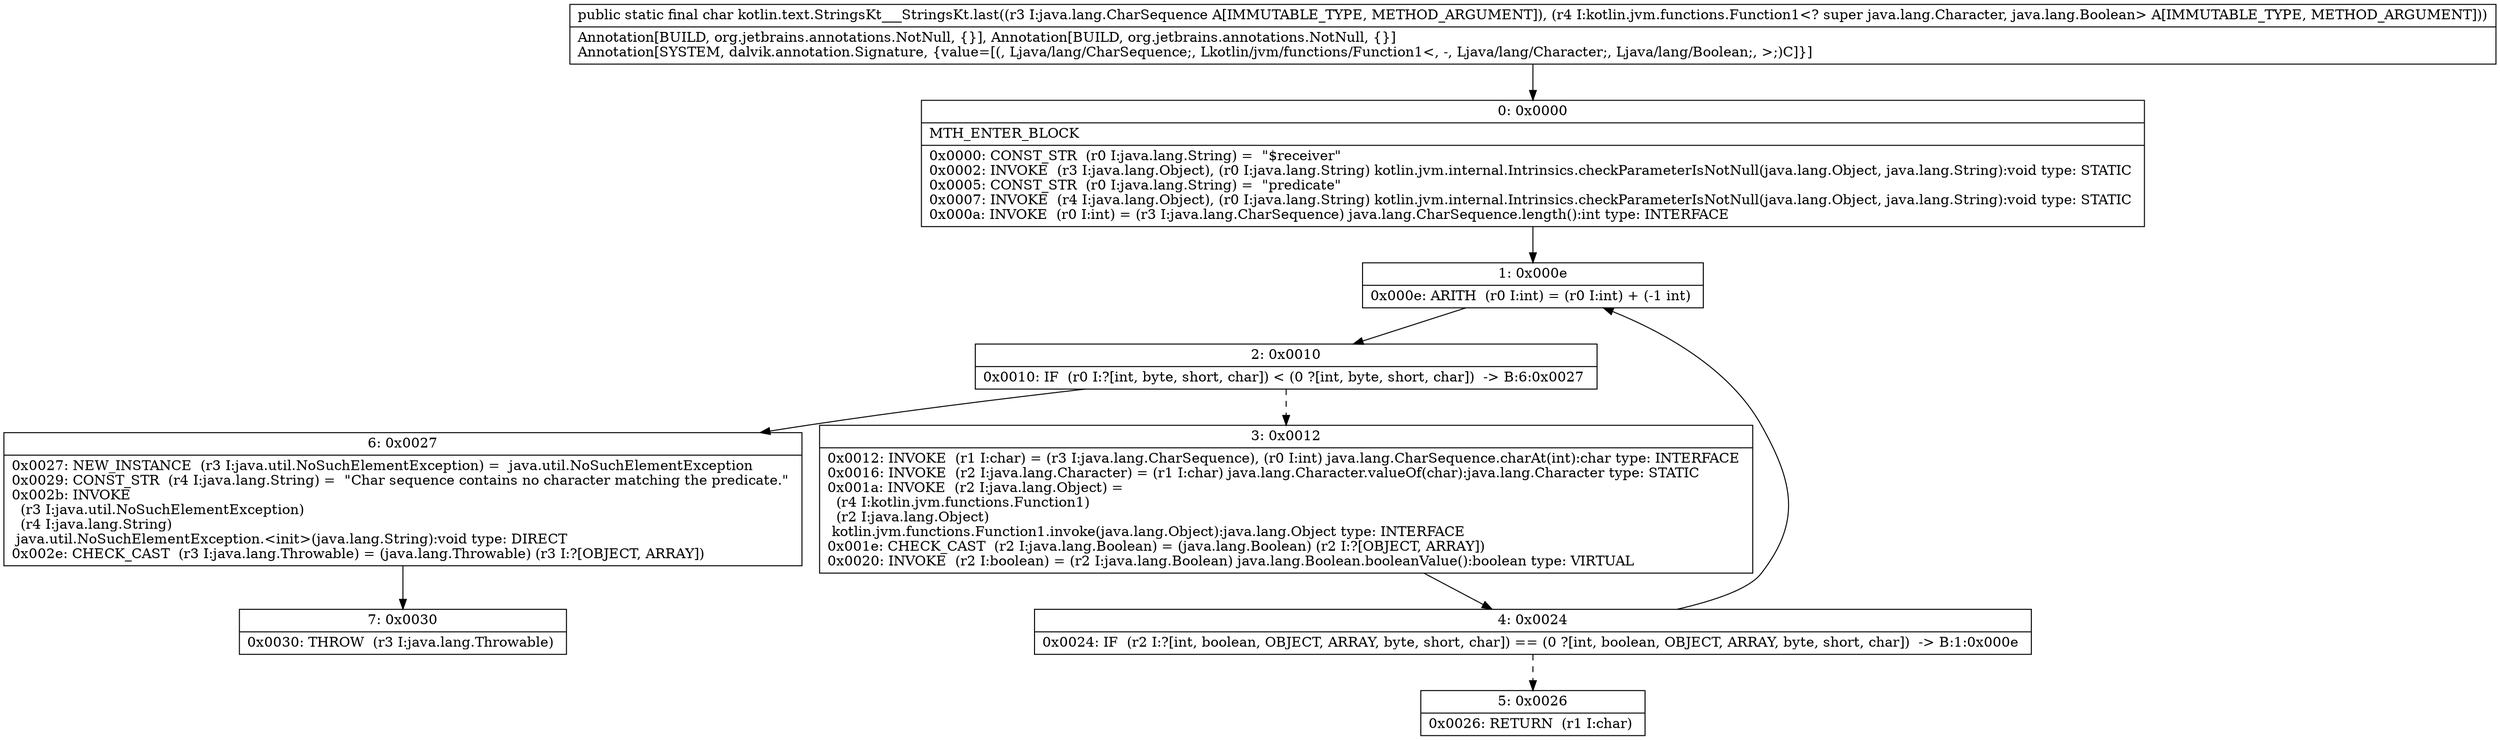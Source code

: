 digraph "CFG forkotlin.text.StringsKt___StringsKt.last(Ljava\/lang\/CharSequence;Lkotlin\/jvm\/functions\/Function1;)C" {
Node_0 [shape=record,label="{0\:\ 0x0000|MTH_ENTER_BLOCK\l|0x0000: CONST_STR  (r0 I:java.lang.String) =  \"$receiver\" \l0x0002: INVOKE  (r3 I:java.lang.Object), (r0 I:java.lang.String) kotlin.jvm.internal.Intrinsics.checkParameterIsNotNull(java.lang.Object, java.lang.String):void type: STATIC \l0x0005: CONST_STR  (r0 I:java.lang.String) =  \"predicate\" \l0x0007: INVOKE  (r4 I:java.lang.Object), (r0 I:java.lang.String) kotlin.jvm.internal.Intrinsics.checkParameterIsNotNull(java.lang.Object, java.lang.String):void type: STATIC \l0x000a: INVOKE  (r0 I:int) = (r3 I:java.lang.CharSequence) java.lang.CharSequence.length():int type: INTERFACE \l}"];
Node_1 [shape=record,label="{1\:\ 0x000e|0x000e: ARITH  (r0 I:int) = (r0 I:int) + (\-1 int) \l}"];
Node_2 [shape=record,label="{2\:\ 0x0010|0x0010: IF  (r0 I:?[int, byte, short, char]) \< (0 ?[int, byte, short, char])  \-\> B:6:0x0027 \l}"];
Node_3 [shape=record,label="{3\:\ 0x0012|0x0012: INVOKE  (r1 I:char) = (r3 I:java.lang.CharSequence), (r0 I:int) java.lang.CharSequence.charAt(int):char type: INTERFACE \l0x0016: INVOKE  (r2 I:java.lang.Character) = (r1 I:char) java.lang.Character.valueOf(char):java.lang.Character type: STATIC \l0x001a: INVOKE  (r2 I:java.lang.Object) = \l  (r4 I:kotlin.jvm.functions.Function1)\l  (r2 I:java.lang.Object)\l kotlin.jvm.functions.Function1.invoke(java.lang.Object):java.lang.Object type: INTERFACE \l0x001e: CHECK_CAST  (r2 I:java.lang.Boolean) = (java.lang.Boolean) (r2 I:?[OBJECT, ARRAY]) \l0x0020: INVOKE  (r2 I:boolean) = (r2 I:java.lang.Boolean) java.lang.Boolean.booleanValue():boolean type: VIRTUAL \l}"];
Node_4 [shape=record,label="{4\:\ 0x0024|0x0024: IF  (r2 I:?[int, boolean, OBJECT, ARRAY, byte, short, char]) == (0 ?[int, boolean, OBJECT, ARRAY, byte, short, char])  \-\> B:1:0x000e \l}"];
Node_5 [shape=record,label="{5\:\ 0x0026|0x0026: RETURN  (r1 I:char) \l}"];
Node_6 [shape=record,label="{6\:\ 0x0027|0x0027: NEW_INSTANCE  (r3 I:java.util.NoSuchElementException) =  java.util.NoSuchElementException \l0x0029: CONST_STR  (r4 I:java.lang.String) =  \"Char sequence contains no character matching the predicate.\" \l0x002b: INVOKE  \l  (r3 I:java.util.NoSuchElementException)\l  (r4 I:java.lang.String)\l java.util.NoSuchElementException.\<init\>(java.lang.String):void type: DIRECT \l0x002e: CHECK_CAST  (r3 I:java.lang.Throwable) = (java.lang.Throwable) (r3 I:?[OBJECT, ARRAY]) \l}"];
Node_7 [shape=record,label="{7\:\ 0x0030|0x0030: THROW  (r3 I:java.lang.Throwable) \l}"];
MethodNode[shape=record,label="{public static final char kotlin.text.StringsKt___StringsKt.last((r3 I:java.lang.CharSequence A[IMMUTABLE_TYPE, METHOD_ARGUMENT]), (r4 I:kotlin.jvm.functions.Function1\<? super java.lang.Character, java.lang.Boolean\> A[IMMUTABLE_TYPE, METHOD_ARGUMENT]))  | Annotation[BUILD, org.jetbrains.annotations.NotNull, \{\}], Annotation[BUILD, org.jetbrains.annotations.NotNull, \{\}]\lAnnotation[SYSTEM, dalvik.annotation.Signature, \{value=[(, Ljava\/lang\/CharSequence;, Lkotlin\/jvm\/functions\/Function1\<, \-, Ljava\/lang\/Character;, Ljava\/lang\/Boolean;, \>;)C]\}]\l}"];
MethodNode -> Node_0;
Node_0 -> Node_1;
Node_1 -> Node_2;
Node_2 -> Node_3[style=dashed];
Node_2 -> Node_6;
Node_3 -> Node_4;
Node_4 -> Node_1;
Node_4 -> Node_5[style=dashed];
Node_6 -> Node_7;
}

